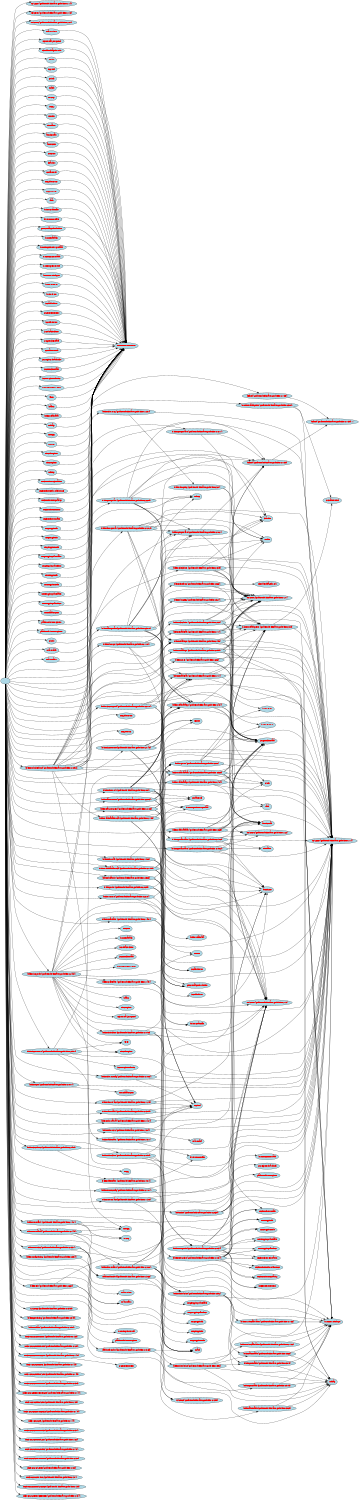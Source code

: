 digraph G{
	rankdir=LR;
	size="50,10"
	node [fontsize=9,fontcolor=red,style=filled,fillcolor=lightblue]
	"" -> "APS_ERR [gn_liteon_ltr558_auto/gn_ltr558.c:114]:";
	"" -> "APS_FUN [gn_liteon_ltr558_auto/gn_ltr558.c:113]:";
	"" -> "APS_LOG [gn_liteon_ltr558_auto/gn_ltr558.c:121]:";
	"" -> "atomic_read:";
	"atomic_read:" -> "EXTERNAL ROUTINE";
	"" -> "atomic_set:";
	"atomic_set:" -> "EXTERNAL ROUTINE";
	"" -> "BUG_ON:";
	"BUG_ON:" -> "EXTERNAL ROUTINE";
	"" -> "clear_bit:";
	"clear_bit:" -> "EXTERNAL ROUTINE";
	"" -> "container_of:";
	"container_of:" -> "EXTERNAL ROUTINE";
	"" -> "copy_from_user:";
	"copy_from_user:" -> "EXTERNAL ROUTINE";
	"" -> "copy_to_user:";
	"copy_to_user:" -> "EXTERNAL ROUTINE";
	"" -> "data:";
	"data:" -> "EXTERNAL ROUTINE";
	"" -> "defined [gn_liteon_ltr558_auto/gn_ltr558.c:1735]:";
	"defined [gn_liteon_ltr558_auto/gn_ltr558.c:1735]:" -> "defined [gn_liteon_ltr558_auto/gn_ltr558.c:1735] ....";
	"defined [gn_liteon_ltr558_auto/gn_ltr558.c:1735]" -> "defined [gn_liteon_ltr558_auto/gn_ltr558.c:1735] ....";
	"" -> "driver_create_file:";
	"driver_create_file:" -> "EXTERNAL ROUTINE";
	"" -> "driver_remove_file:";
	"driver_remove_file:" -> "EXTERNAL ROUTINE";
	"" -> "get_cust_alsps_hw_ltr558:";
	"get_cust_alsps_hw_ltr558:" -> "EXTERNAL ROUTINE";
	"" -> "hwmsen_attach:";
	"hwmsen_attach:" -> "EXTERNAL ROUTINE";
	"" -> "hwmsen_get_interrupt_data:";
	"hwmsen_get_interrupt_data:" -> "EXTERNAL ROUTINE";
	"" -> "hwmsen_psensor_add:";
	"hwmsen_psensor_add:" -> "EXTERNAL ROUTINE";
	"" -> "hwmsen_psensor_del:";
	"hwmsen_psensor_del:" -> "EXTERNAL ROUTINE";
	"" -> "hwmsen_read_byte_sr [gn_liteon_ltr558_auto/gn_ltr558.c:308]:";
	"hwmsen_read_byte_sr [gn_liteon_ltr558_auto/gn_ltr558.c:308]:" -> "APS_ERR [gn_liteon_ltr558_auto/gn_ltr558.c:114]";
	"hwmsen_read_byte_sr [gn_liteon_ltr558_auto/gn_ltr558.c:308]" -> "APS_ERR [gn_liteon_ltr558_auto/gn_ltr558.c:114]";
	"hwmsen_read_byte_sr [gn_liteon_ltr558_auto/gn_ltr558.c:308]:" -> "i2c_master_send";
	"hwmsen_read_byte_sr [gn_liteon_ltr558_auto/gn_ltr558.c:308]" -> "i2c_master_send";
	"" -> "hwmsen_write_byte:";
	"hwmsen_write_byte:" -> "EXTERNAL ROUTINE";
	"" -> "hwPowerDown:";
	"hwPowerDown:" -> "EXTERNAL ROUTINE";
	"" -> "hwPowerOn:";
	"hwPowerOn:" -> "EXTERNAL ROUTINE";
	"" -> "i2c_add_driver:";
	"i2c_add_driver:" -> "EXTERNAL ROUTINE";
	"" -> "I2C_BOARD_INFO:";
	"I2C_BOARD_INFO:" -> "EXTERNAL ROUTINE";
	"" -> "i2c_del_driver:";
	"i2c_del_driver:" -> "EXTERNAL ROUTINE";
	"" -> "i2c_detach_client:";
	"i2c_detach_client:" -> "EXTERNAL ROUTINE";
	"" -> "i2c_get_clientdata:";
	"i2c_get_clientdata:" -> "EXTERNAL ROUTINE";
	"" -> "i2c_master_send:";
	"i2c_master_send:" -> "EXTERNAL ROUTINE";
	"" -> "i2c_register_board_info:";
	"i2c_register_board_info:" -> "EXTERNAL ROUTINE";
	"" -> "i2c_set_clientdata:";
	"i2c_set_clientdata:" -> "EXTERNAL ROUTINE";
	"" -> "i2c_unregister_device:";
	"i2c_unregister_device:" -> "EXTERNAL ROUTINE";
	"" -> "INIT_DELAYED_WORK:";
	"INIT_DELAYED_WORK:" -> "EXTERNAL ROUTINE";
	"" -> "IS_SPACE [gn_liteon_ltr558_auto/gn_ltr558.c:1359]:";
	"" -> "kfree:";
	"kfree:" -> "EXTERNAL ROUTINE";
	"" -> "kzalloc:";
	"kzalloc:" -> "EXTERNAL ROUTINE";
	"" -> "ltr558_als_enable [gn_liteon_ltr558_auto/gn_ltr558.c:565]:";
	"ltr558_als_enable [gn_liteon_ltr558_auto/gn_ltr558.c:565]:" -> "hwmsen_write_byte";
	"ltr558_als_enable [gn_liteon_ltr558_auto/gn_ltr558.c:565]" -> "hwmsen_write_byte";
	"ltr558_als_enable [gn_liteon_ltr558_auto/gn_ltr558.c:565]:" -> "mdelay";
	"ltr558_als_enable [gn_liteon_ltr558_auto/gn_ltr558.c:565]" -> "mdelay";
	"" -> "ltr558_als_operate [gn_liteon_ltr558_auto/gn_ltr558.c:2310]:";
	"ltr558_als_operate [gn_liteon_ltr558_auto/gn_ltr558.c:2310]:" -> "APS_ERR [gn_liteon_ltr558_auto/gn_ltr558.c:114]";
	"ltr558_als_operate [gn_liteon_ltr558_auto/gn_ltr558.c:2310]:" -> "APS_LOG [gn_liteon_ltr558_auto/gn_ltr558.c:121]";
	"ltr558_als_operate [gn_liteon_ltr558_auto/gn_ltr558.c:2310]:" -> "clear_bit";
	"ltr558_als_operate [gn_liteon_ltr558_auto/gn_ltr558.c:2310]:" -> "ltr558_enable_als [gn_liteon_ltr558_auto/gn_ltr558.c:717]";
	"ltr558_als_operate [gn_liteon_ltr558_auto/gn_ltr558.c:2310]:" -> "ltr558_get_als_value [gn_liteon_ltr558_auto/gn_ltr558.c:1582]";
	"ltr558_als_operate [gn_liteon_ltr558_auto/gn_ltr558.c:2310]:" -> "ltr558_get_ps_value [gn_liteon_ltr558_auto/gn_ltr558.c:1671]";
	"ltr558_als_operate [gn_liteon_ltr558_auto/gn_ltr558.c:2310]:" -> "ltr558_read_data_als [gn_liteon_ltr558_auto/gn_ltr558.c:365]";
	"ltr558_als_operate [gn_liteon_ltr558_auto/gn_ltr558.c:2310]:" -> "ltr558_read_data_ps [gn_liteon_ltr558_auto/gn_ltr558.c:484]";
	"ltr558_als_operate [gn_liteon_ltr558_auto/gn_ltr558.c:2310]:" -> "msleep";
	"ltr558_als_operate [gn_liteon_ltr558_auto/gn_ltr558.c:2310]:" -> "set_bit";
	"" -> "ltr558_check_intr [gn_liteon_ltr558_auto/gn_ltr558.c:839]:";
	"ltr558_check_intr [gn_liteon_ltr558_auto/gn_ltr558.c:839]:" -> "APS_ERR [gn_liteon_ltr558_auto/gn_ltr558.c:114]";
	"ltr558_check_intr [gn_liteon_ltr558_auto/gn_ltr558.c:839]" -> "APS_ERR [gn_liteon_ltr558_auto/gn_ltr558.c:114]";
	"ltr558_check_intr [gn_liteon_ltr558_auto/gn_ltr558.c:839]:" -> "APS_LOG [gn_liteon_ltr558_auto/gn_ltr558.c:121]";
	"ltr558_check_intr [gn_liteon_ltr558_auto/gn_ltr558.c:839]" -> "APS_LOG [gn_liteon_ltr558_auto/gn_ltr558.c:121]";
	"ltr558_check_intr [gn_liteon_ltr558_auto/gn_ltr558.c:839]:" -> "atomic_read";
	"ltr558_check_intr [gn_liteon_ltr558_auto/gn_ltr558.c:839]" -> "atomic_read";
	"ltr558_check_intr [gn_liteon_ltr558_auto/gn_ltr558.c:839]:" -> "clear_bit";
	"ltr558_check_intr [gn_liteon_ltr558_auto/gn_ltr558.c:839]" -> "clear_bit";
	"ltr558_check_intr [gn_liteon_ltr558_auto/gn_ltr558.c:839]:" -> "hwmsen_read_byte_sr [gn_liteon_ltr558_auto/gn_ltr558.c:308]";
	"ltr558_check_intr [gn_liteon_ltr558_auto/gn_ltr558.c:839]" -> "hwmsen_read_byte_sr [gn_liteon_ltr558_auto/gn_ltr558.c:308]";
	"ltr558_check_intr [gn_liteon_ltr558_auto/gn_ltr558.c:839]:" -> "i2c_get_clientdata";
	"ltr558_check_intr [gn_liteon_ltr558_auto/gn_ltr558.c:839]" -> "i2c_get_clientdata";
	"ltr558_check_intr [gn_liteon_ltr558_auto/gn_ltr558.c:839]:" -> "set_bit";
	"ltr558_check_intr [gn_liteon_ltr558_auto/gn_ltr558.c:839]" -> "set_bit";
	"" -> "ltr558_config_timing [gn_liteon_ltr558_auto/gn_ltr558.c:354]:";
	"ltr558_config_timing [gn_liteon_ltr558_auto/gn_ltr558.c:354]:" -> "__raw_readw";
	"" -> "ltr558_create_attr [gn_liteon_ltr558_auto/gn_ltr558.c:1491]:";
	"ltr558_create_attr [gn_liteon_ltr558_auto/gn_ltr558.c:1491]:" -> "APS_ERR [gn_liteon_ltr558_auto/gn_ltr558.c:114]";
	"ltr558_create_attr [gn_liteon_ltr558_auto/gn_ltr558.c:1491]" -> "APS_ERR [gn_liteon_ltr558_auto/gn_ltr558.c:114]";
	"ltr558_create_attr [gn_liteon_ltr558_auto/gn_ltr558.c:1491]:" -> "driver_create_file";
	"ltr558_create_attr [gn_liteon_ltr558_auto/gn_ltr558.c:1491]" -> "driver_create_file";
	"" -> "ltr558_delete_attr [gn_liteon_ltr558_auto/gn_ltr558.c:1511]:";
	"ltr558_delete_attr [gn_liteon_ltr558_auto/gn_ltr558.c:1511]:" -> "driver_remove_file";
	"ltr558_delete_attr [gn_liteon_ltr558_auto/gn_ltr558.c:1511]" -> "driver_remove_file";
	"" -> "ltr558_dumpReg [gn_liteon_ltr558_auto/gn_ltr558.c:327]:";
	"ltr558_dumpReg [gn_liteon_ltr558_auto/gn_ltr558.c:327]:" -> "APS_LOG [gn_liteon_ltr558_auto/gn_ltr558.c:121]";
	"ltr558_dumpReg [gn_liteon_ltr558_auto/gn_ltr558.c:327]" -> "APS_LOG [gn_liteon_ltr558_auto/gn_ltr558.c:121]";
	"ltr558_dumpReg [gn_liteon_ltr558_auto/gn_ltr558.c:327]:" -> "hwmsen_read_byte_sr [gn_liteon_ltr558_auto/gn_ltr558.c:308]";
	"ltr558_dumpReg [gn_liteon_ltr558_auto/gn_ltr558.c:327]" -> "hwmsen_read_byte_sr [gn_liteon_ltr558_auto/gn_ltr558.c:308]";
	"" -> "ltr558_early_suspend [gn_liteon_ltr558_auto/gn_ltr558.c:2183]:";
	"ltr558_early_suspend [gn_liteon_ltr558_auto/gn_ltr558.c:2183]:" -> "APS_ERR [gn_liteon_ltr558_auto/gn_ltr558.c:114]";
	"ltr558_early_suspend [gn_liteon_ltr558_auto/gn_ltr558.c:2183]:" -> "APS_FUN [gn_liteon_ltr558_auto/gn_ltr558.c:113]";
	"ltr558_early_suspend [gn_liteon_ltr558_auto/gn_ltr558.c:2183]:" -> "atomic_set";
	"ltr558_early_suspend [gn_liteon_ltr558_auto/gn_ltr558.c:2183]:" -> "container_of";
	"ltr558_early_suspend [gn_liteon_ltr558_auto/gn_ltr558.c:2183]:" -> "ltr558_enable_als [gn_liteon_ltr558_auto/gn_ltr558.c:717]";
	"" -> "ltr558_eint_func [gn_liteon_ltr558_auto/gn_ltr558.c:866]:";
	"ltr558_eint_func [gn_liteon_ltr558_auto/gn_ltr558.c:866]:" -> "APS_LOG [gn_liteon_ltr558_auto/gn_ltr558.c:121]";
	"ltr558_eint_func [gn_liteon_ltr558_auto/gn_ltr558.c:866]:" -> "atomic_read";
	"ltr558_eint_func [gn_liteon_ltr558_auto/gn_ltr558.c:866]:" -> "schedule_delayed_work";
	"" -> "ltr558_eint_work [gn_liteon_ltr558_auto/gn_ltr558.c:881]:";
	"ltr558_eint_work [gn_liteon_ltr558_auto/gn_ltr558.c:881]:" -> "APS_ERR [gn_liteon_ltr558_auto/gn_ltr558.c:114]";
	"ltr558_eint_work [gn_liteon_ltr558_auto/gn_ltr558.c:881]:" -> "APS_FUN [gn_liteon_ltr558_auto/gn_ltr558.c:113]";
	"ltr558_eint_work [gn_liteon_ltr558_auto/gn_ltr558.c:881]:" -> "APS_LOG [gn_liteon_ltr558_auto/gn_ltr558.c:121]";
	"ltr558_eint_work [gn_liteon_ltr558_auto/gn_ltr558.c:881]:" -> "container_of";
	"ltr558_eint_work [gn_liteon_ltr558_auto/gn_ltr558.c:881]:" -> "defined [gn_liteon_ltr558_auto/gn_ltr558.c:1735]";
	"ltr558_eint_work [gn_liteon_ltr558_auto/gn_ltr558.c:881]:" -> "hwmsen_get_interrupt_data";
	"ltr558_eint_work [gn_liteon_ltr558_auto/gn_ltr558.c:881]:" -> "hwmsen_write_byte";
	"ltr558_eint_work [gn_liteon_ltr558_auto/gn_ltr558.c:881]:" -> "ltr558_check_intr [gn_liteon_ltr558_auto/gn_ltr558.c:839]";
	"ltr558_eint_work [gn_liteon_ltr558_auto/gn_ltr558.c:881]:" -> "ltr558_get_ps_value [gn_liteon_ltr558_auto/gn_ltr558.c:1671]";
	"ltr558_eint_work [gn_liteon_ltr558_auto/gn_ltr558.c:881]:" -> "ltr558_read_data_ps [gn_liteon_ltr558_auto/gn_ltr558.c:484]";
	"ltr558_eint_work [gn_liteon_ltr558_auto/gn_ltr558.c:881]:" -> "memset";
	"ltr558_eint_work [gn_liteon_ltr558_auto/gn_ltr558.c:881]:" -> "mt65xx_eint_unmask";
	"" -> "ltr558_enable_als [gn_liteon_ltr558_auto/gn_ltr558.c:717]:";
	"ltr558_enable_als [gn_liteon_ltr558_auto/gn_ltr558.c:717]:" -> "APS_ERR [gn_liteon_ltr558_auto/gn_ltr558.c:114]";
	"ltr558_enable_als [gn_liteon_ltr558_auto/gn_ltr558.c:717]" -> "APS_ERR [gn_liteon_ltr558_auto/gn_ltr558.c:114]";
	"ltr558_enable_als [gn_liteon_ltr558_auto/gn_ltr558.c:717]:" -> "APS_LOG [gn_liteon_ltr558_auto/gn_ltr558.c:121]";
	"ltr558_enable_als [gn_liteon_ltr558_auto/gn_ltr558.c:717]" -> "APS_LOG [gn_liteon_ltr558_auto/gn_ltr558.c:121]";
	"ltr558_enable_als [gn_liteon_ltr558_auto/gn_ltr558.c:717]:" -> "hwmsen_read_byte_sr [gn_liteon_ltr558_auto/gn_ltr558.c:308]";
	"ltr558_enable_als [gn_liteon_ltr558_auto/gn_ltr558.c:717]" -> "hwmsen_read_byte_sr [gn_liteon_ltr558_auto/gn_ltr558.c:308]";
	"ltr558_enable_als [gn_liteon_ltr558_auto/gn_ltr558.c:717]:" -> "hwmsen_write_byte";
	"ltr558_enable_als [gn_liteon_ltr558_auto/gn_ltr558.c:717]" -> "hwmsen_write_byte";
	"ltr558_enable_als [gn_liteon_ltr558_auto/gn_ltr558.c:717]:" -> "i2c_get_clientdata";
	"ltr558_enable_als [gn_liteon_ltr558_auto/gn_ltr558.c:717]" -> "i2c_get_clientdata";
	"" -> "ltr558_enable_ps [gn_liteon_ltr558_auto/gn_ltr558.c:755]:";
	"ltr558_enable_ps [gn_liteon_ltr558_auto/gn_ltr558.c:755]:" -> "APS_ERR [gn_liteon_ltr558_auto/gn_ltr558.c:114]";
	"ltr558_enable_ps [gn_liteon_ltr558_auto/gn_ltr558.c:755]" -> "APS_ERR [gn_liteon_ltr558_auto/gn_ltr558.c:114]";
	"ltr558_enable_ps [gn_liteon_ltr558_auto/gn_ltr558.c:755]:" -> "APS_LOG [gn_liteon_ltr558_auto/gn_ltr558.c:121]";
	"ltr558_enable_ps [gn_liteon_ltr558_auto/gn_ltr558.c:755]" -> "APS_LOG [gn_liteon_ltr558_auto/gn_ltr558.c:121]";
	"ltr558_enable_ps [gn_liteon_ltr558_auto/gn_ltr558.c:755]:" -> "defined [gn_liteon_ltr558_auto/gn_ltr558.c:1735]";
	"ltr558_enable_ps [gn_liteon_ltr558_auto/gn_ltr558.c:755]" -> "defined [gn_liteon_ltr558_auto/gn_ltr558.c:1735]";
	"ltr558_enable_ps [gn_liteon_ltr558_auto/gn_ltr558.c:755]:" -> "hwmsen_read_byte_sr [gn_liteon_ltr558_auto/gn_ltr558.c:308]";
	"ltr558_enable_ps [gn_liteon_ltr558_auto/gn_ltr558.c:755]" -> "hwmsen_read_byte_sr [gn_liteon_ltr558_auto/gn_ltr558.c:308]";
	"ltr558_enable_ps [gn_liteon_ltr558_auto/gn_ltr558.c:755]:" -> "hwmsen_write_byte";
	"ltr558_enable_ps [gn_liteon_ltr558_auto/gn_ltr558.c:755]" -> "hwmsen_write_byte";
	"ltr558_enable_ps [gn_liteon_ltr558_auto/gn_ltr558.c:755]:" -> "i2c_get_clientdata";
	"ltr558_enable_ps [gn_liteon_ltr558_auto/gn_ltr558.c:755]" -> "i2c_get_clientdata";
	"ltr558_enable_ps [gn_liteon_ltr558_auto/gn_ltr558.c:755]:" -> "mdelay";
	"ltr558_enable_ps [gn_liteon_ltr558_auto/gn_ltr558.c:755]" -> "mdelay";
	"" -> "ltr558_exit [gn_liteon_ltr558_auto/gn_ltr558.c:2660]:";
	"ltr558_exit [gn_liteon_ltr558_auto/gn_ltr558.c:2660]:" -> "APS_FUN [gn_liteon_ltr558_auto/gn_ltr558.c:113]";
	"ltr558_exit [gn_liteon_ltr558_auto/gn_ltr558.c:2660]:" -> "hwmsen_psensor_del";
	"ltr558_exit [gn_liteon_ltr558_auto/gn_ltr558.c:2660]:" -> "platform_driver_unregister";
	"" -> "ltr558_get_als_value [gn_liteon_ltr558_auto/gn_ltr558.c:1582]:";
	"ltr558_get_als_value [gn_liteon_ltr558_auto/gn_ltr558.c:1582]:" -> "APS_DBG [gn_liteon_ltr558_auto/gn_ltr558.c:122]";
	"ltr558_get_als_value [gn_liteon_ltr558_auto/gn_ltr558.c:1582]" -> "APS_DBG [gn_liteon_ltr558_auto/gn_ltr558.c:122]";
	"ltr558_get_als_value [gn_liteon_ltr558_auto/gn_ltr558.c:1582]:" -> "APS_ERR [gn_liteon_ltr558_auto/gn_ltr558.c:114]";
	"ltr558_get_als_value [gn_liteon_ltr558_auto/gn_ltr558.c:1582]" -> "APS_ERR [gn_liteon_ltr558_auto/gn_ltr558.c:114]";
	"ltr558_get_als_value [gn_liteon_ltr558_auto/gn_ltr558.c:1582]:" -> "atomic_read";
	"ltr558_get_als_value [gn_liteon_ltr558_auto/gn_ltr558.c:1582]" -> "atomic_read";
	"ltr558_get_als_value [gn_liteon_ltr558_auto/gn_ltr558.c:1582]:" -> "atomic_set";
	"ltr558_get_als_value [gn_liteon_ltr558_auto/gn_ltr558.c:1582]" -> "atomic_set";
	"ltr558_get_als_value [gn_liteon_ltr558_auto/gn_ltr558.c:1582]:" -> "time_after";
	"ltr558_get_als_value [gn_liteon_ltr558_auto/gn_ltr558.c:1582]" -> "time_after";
	"" -> "ltr558_get_ps_value [gn_liteon_ltr558_auto/gn_ltr558.c:1671]:";
	"ltr558_get_ps_value [gn_liteon_ltr558_auto/gn_ltr558.c:1671]:" -> "APS_LOG [gn_liteon_ltr558_auto/gn_ltr558.c:121]";
	"ltr558_get_ps_value [gn_liteon_ltr558_auto/gn_ltr558.c:1671]" -> "APS_LOG [gn_liteon_ltr558_auto/gn_ltr558.c:121]";
	"ltr558_get_ps_value [gn_liteon_ltr558_auto/gn_ltr558.c:1671]:" -> "defined [gn_liteon_ltr558_auto/gn_ltr558.c:1735]";
	"ltr558_get_ps_value [gn_liteon_ltr558_auto/gn_ltr558.c:1671]" -> "defined [gn_liteon_ltr558_auto/gn_ltr558.c:1735]";
	"" -> "ltr558_get_timing [gn_liteon_ltr558_auto/gn_ltr558.c:345]:";
	"" -> "ltr558_i2c_detect [gn_liteon_ltr558_auto/gn_ltr558.c:2400]:";
	"ltr558_i2c_detect [gn_liteon_ltr558_auto/gn_ltr558.c:2400]:" -> "APS_FUN [gn_liteon_ltr558_auto/gn_ltr558.c:113]";
	"ltr558_i2c_detect [gn_liteon_ltr558_auto/gn_ltr558.c:2400]:" -> "strcpy";
	"" -> "ltr558_i2c_probe [gn_liteon_ltr558_auto/gn_ltr558.c:2408]:";
	"ltr558_i2c_probe [gn_liteon_ltr558_auto/gn_ltr558.c:2408]:" -> "APS_ERR [gn_liteon_ltr558_auto/gn_ltr558.c:114]";
	"ltr558_i2c_probe [gn_liteon_ltr558_auto/gn_ltr558.c:2408]:" -> "APS_FUN [gn_liteon_ltr558_auto/gn_ltr558.c:113]";
	"ltr558_i2c_probe [gn_liteon_ltr558_auto/gn_ltr558.c:2408]:" -> "APS_LOG [gn_liteon_ltr558_auto/gn_ltr558.c:121]";
	"ltr558_i2c_probe [gn_liteon_ltr558_auto/gn_ltr558.c:2408]:" -> "atomic_set";
	"ltr558_i2c_probe [gn_liteon_ltr558_auto/gn_ltr558.c:2408]:" -> "BUG_ON";
	"ltr558_i2c_probe [gn_liteon_ltr558_auto/gn_ltr558.c:2408]:" -> "defined [gn_liteon_ltr558_auto/gn_ltr558.c:1735]";
	"ltr558_i2c_probe [gn_liteon_ltr558_auto/gn_ltr558.c:2408]:" -> "get_cust_alsps_hw_ltr558";
	"ltr558_i2c_probe [gn_liteon_ltr558_auto/gn_ltr558.c:2408]:" -> "hwmsen_attach";
	"ltr558_i2c_probe [gn_liteon_ltr558_auto/gn_ltr558.c:2408]:" -> "i2c_detach_client";
	"ltr558_i2c_probe [gn_liteon_ltr558_auto/gn_ltr558.c:2408]:" -> "i2c_set_clientdata";
	"ltr558_i2c_probe [gn_liteon_ltr558_auto/gn_ltr558.c:2408]:" -> "INIT_DELAYED_WORK";
	"ltr558_i2c_probe [gn_liteon_ltr558_auto/gn_ltr558.c:2408]:" -> "kfree";
	"ltr558_i2c_probe [gn_liteon_ltr558_auto/gn_ltr558.c:2408]:" -> "kzalloc";
	"ltr558_i2c_probe [gn_liteon_ltr558_auto/gn_ltr558.c:2408]:" -> "ltr558_create_attr [gn_liteon_ltr558_auto/gn_ltr558.c:1491]";
	"ltr558_i2c_probe [gn_liteon_ltr558_auto/gn_ltr558.c:2408]:" -> "ltr558_init_client [gn_liteon_ltr558_auto/gn_ltr558.c:1058]";
	"ltr558_i2c_probe [gn_liteon_ltr558_auto/gn_ltr558.c:2408]:" -> "memcpy";
	"ltr558_i2c_probe [gn_liteon_ltr558_auto/gn_ltr558.c:2408]:" -> "memset";
	"ltr558_i2c_probe [gn_liteon_ltr558_auto/gn_ltr558.c:2408]:" -> "misc_deregister";
	"ltr558_i2c_probe [gn_liteon_ltr558_auto/gn_ltr558.c:2408]:" -> "misc_register";
	"ltr558_i2c_probe [gn_liteon_ltr558_auto/gn_ltr558.c:2408]:" -> "register_early_suspend";
	"" -> "ltr558_i2c_remove [gn_liteon_ltr558_auto/gn_ltr558.c:2557]:";
	"ltr558_i2c_remove [gn_liteon_ltr558_auto/gn_ltr558.c:2557]:" -> "APS_ERR [gn_liteon_ltr558_auto/gn_ltr558.c:114]";
	"ltr558_i2c_remove [gn_liteon_ltr558_auto/gn_ltr558.c:2557]:" -> "i2c_get_clientdata";
	"ltr558_i2c_remove [gn_liteon_ltr558_auto/gn_ltr558.c:2557]:" -> "i2c_unregister_device";
	"ltr558_i2c_remove [gn_liteon_ltr558_auto/gn_ltr558.c:2557]:" -> "kfree";
	"ltr558_i2c_remove [gn_liteon_ltr558_auto/gn_ltr558.c:2557]:" -> "ltr558_delete_attr [gn_liteon_ltr558_auto/gn_ltr558.c:1511]";
	"ltr558_i2c_remove [gn_liteon_ltr558_auto/gn_ltr558.c:2557]:" -> "misc_deregister";
	"" -> "ltr558_i2c_resume [gn_liteon_ltr558_auto/gn_ltr558.c:2145]:";
	"ltr558_i2c_resume [gn_liteon_ltr558_auto/gn_ltr558.c:2145]:" -> "APS_ERR [gn_liteon_ltr558_auto/gn_ltr558.c:114]";
	"ltr558_i2c_resume [gn_liteon_ltr558_auto/gn_ltr558.c:2145]:" -> "APS_FUN [gn_liteon_ltr558_auto/gn_ltr558.c:113]";
	"ltr558_i2c_resume [gn_liteon_ltr558_auto/gn_ltr558.c:2145]:" -> "atomic_set";
	"ltr558_i2c_resume [gn_liteon_ltr558_auto/gn_ltr558.c:2145]:" -> "i2c_get_clientdata";
	"ltr558_i2c_resume [gn_liteon_ltr558_auto/gn_ltr558.c:2145]:" -> "ltr558_enable_als [gn_liteon_ltr558_auto/gn_ltr558.c:717]";
	"ltr558_i2c_resume [gn_liteon_ltr558_auto/gn_ltr558.c:2145]:" -> "ltr558_enable_ps [gn_liteon_ltr558_auto/gn_ltr558.c:755]";
	"ltr558_i2c_resume [gn_liteon_ltr558_auto/gn_ltr558.c:2145]:" -> "test_bit";
	"" -> "ltr558_i2c_suspend [gn_liteon_ltr558_auto/gn_ltr558.c:2110]:";
	"ltr558_i2c_suspend [gn_liteon_ltr558_auto/gn_ltr558.c:2110]:" -> "APS_ERR [gn_liteon_ltr558_auto/gn_ltr558.c:114]";
	"ltr558_i2c_suspend [gn_liteon_ltr558_auto/gn_ltr558.c:2110]:" -> "APS_FUN [gn_liteon_ltr558_auto/gn_ltr558.c:113]";
	"ltr558_i2c_suspend [gn_liteon_ltr558_auto/gn_ltr558.c:2110]:" -> "atomic_set";
	"ltr558_i2c_suspend [gn_liteon_ltr558_auto/gn_ltr558.c:2110]:" -> "i2c_get_clientdata";
	"ltr558_i2c_suspend [gn_liteon_ltr558_auto/gn_ltr558.c:2110]:" -> "ltr558_enable_als [gn_liteon_ltr558_auto/gn_ltr558.c:717]";
	"ltr558_i2c_suspend [gn_liteon_ltr558_auto/gn_ltr558.c:2110]:" -> "ltr558_enable_ps [gn_liteon_ltr558_auto/gn_ltr558.c:755]";
	"" -> "ltr558_init_client [gn_liteon_ltr558_auto/gn_ltr558.c:1058]:";
	"ltr558_init_client [gn_liteon_ltr558_auto/gn_ltr558.c:1058]:" -> "APS_ERR [gn_liteon_ltr558_auto/gn_ltr558.c:114]";
	"ltr558_init_client [gn_liteon_ltr558_auto/gn_ltr558.c:1058]" -> "APS_ERR [gn_liteon_ltr558_auto/gn_ltr558.c:114]";
	"ltr558_init_client [gn_liteon_ltr558_auto/gn_ltr558.c:1058]:" -> "APS_FUN [gn_liteon_ltr558_auto/gn_ltr558.c:113]";
	"ltr558_init_client [gn_liteon_ltr558_auto/gn_ltr558.c:1058]" -> "APS_FUN [gn_liteon_ltr558_auto/gn_ltr558.c:113]";
	"ltr558_init_client [gn_liteon_ltr558_auto/gn_ltr558.c:1058]:" -> "i2c_get_clientdata";
	"ltr558_init_client [gn_liteon_ltr558_auto/gn_ltr558.c:1058]" -> "i2c_get_clientdata";
	"ltr558_init_client [gn_liteon_ltr558_auto/gn_ltr558.c:1058]:" -> "ltr558_init_device [gn_liteon_ltr558_auto/gn_ltr558.c:592]";
	"ltr558_init_client [gn_liteon_ltr558_auto/gn_ltr558.c:1058]" -> "ltr558_init_device [gn_liteon_ltr558_auto/gn_ltr558.c:592]";
	"ltr558_init_client [gn_liteon_ltr558_auto/gn_ltr558.c:1058]:" -> "ltr558_setup_eint [gn_liteon_ltr558_auto/gn_ltr558.c:1034]";
	"ltr558_init_client [gn_liteon_ltr558_auto/gn_ltr558.c:1058]" -> "ltr558_setup_eint [gn_liteon_ltr558_auto/gn_ltr558.c:1034]";
	"" -> "ltr558_init_device [gn_liteon_ltr558_auto/gn_ltr558.c:592]:";
	"ltr558_init_device [gn_liteon_ltr558_auto/gn_ltr558.c:592]:" -> "APS_ERR [gn_liteon_ltr558_auto/gn_ltr558.c:114]";
	"ltr558_init_device [gn_liteon_ltr558_auto/gn_ltr558.c:592]" -> "APS_ERR [gn_liteon_ltr558_auto/gn_ltr558.c:114]";
	"ltr558_init_device [gn_liteon_ltr558_auto/gn_ltr558.c:592]:" -> "hwmsen_write_byte";
	"ltr558_init_device [gn_liteon_ltr558_auto/gn_ltr558.c:592]" -> "hwmsen_write_byte";
	"ltr558_init_device [gn_liteon_ltr558_auto/gn_ltr558.c:592]:" -> "ltr558_als_enable [gn_liteon_ltr558_auto/gn_ltr558.c:565]";
	"ltr558_init_device [gn_liteon_ltr558_auto/gn_ltr558.c:592]" -> "ltr558_als_enable [gn_liteon_ltr558_auto/gn_ltr558.c:565]";
	"ltr558_init_device [gn_liteon_ltr558_auto/gn_ltr558.c:592]:" -> "ltr558_ps_enable [gn_liteon_ltr558_auto/gn_ltr558.c:515]";
	"ltr558_init_device [gn_liteon_ltr558_auto/gn_ltr558.c:592]" -> "ltr558_ps_enable [gn_liteon_ltr558_auto/gn_ltr558.c:515]";
	"ltr558_init_device [gn_liteon_ltr558_auto/gn_ltr558.c:592]:" -> "mdelay";
	"ltr558_init_device [gn_liteon_ltr558_auto/gn_ltr558.c:592]" -> "mdelay";
	"" -> "ltr558_init [gn_liteon_ltr558_auto/gn_ltr558.c:2639]:";
	"ltr558_init [gn_liteon_ltr558_auto/gn_ltr558.c:2639]:" -> "APS_ERR [gn_liteon_ltr558_auto/gn_ltr558.c:114]";
	"ltr558_init [gn_liteon_ltr558_auto/gn_ltr558.c:2639]:" -> "APS_FUN [gn_liteon_ltr558_auto/gn_ltr558.c:113]";
	"ltr558_init [gn_liteon_ltr558_auto/gn_ltr558.c:2639]:" -> "hwmsen_psensor_add";
	"ltr558_init [gn_liteon_ltr558_auto/gn_ltr558.c:2639]:" -> "i2c_register_board_info";
	"ltr558_init [gn_liteon_ltr558_auto/gn_ltr558.c:2639]:" -> "platform_driver_register";
	"" -> "ltr558_late_resume [gn_liteon_ltr558_auto/gn_ltr558.c:2203]:";
	"ltr558_late_resume [gn_liteon_ltr558_auto/gn_ltr558.c:2203]:" -> "APS_ERR [gn_liteon_ltr558_auto/gn_ltr558.c:114]";
	"ltr558_late_resume [gn_liteon_ltr558_auto/gn_ltr558.c:2203]:" -> "APS_FUN [gn_liteon_ltr558_auto/gn_ltr558.c:113]";
	"ltr558_late_resume [gn_liteon_ltr558_auto/gn_ltr558.c:2203]:" -> "atomic_set";
	"ltr558_late_resume [gn_liteon_ltr558_auto/gn_ltr558.c:2203]:" -> "container_of";
	"ltr558_late_resume [gn_liteon_ltr558_auto/gn_ltr558.c:2203]:" -> "ltr558_enable_als [gn_liteon_ltr558_auto/gn_ltr558.c:717]";
	"ltr558_late_resume [gn_liteon_ltr558_auto/gn_ltr558.c:2203]:" -> "test_bit";
	"" -> "ltr558_local_init [gn_liteon_ltr558_auto/gn_ltr558.c:2588]:";
	"ltr558_local_init [gn_liteon_ltr558_auto/gn_ltr558.c:2588]:" -> "APS_ERR [gn_liteon_ltr558_auto/gn_ltr558.c:114]";
	"ltr558_local_init [gn_liteon_ltr558_auto/gn_ltr558.c:2588]:" -> "get_cust_alsps_hw_ltr558";
	"ltr558_local_init [gn_liteon_ltr558_auto/gn_ltr558.c:2588]:" -> "i2c_add_driver";
	"ltr558_local_init [gn_liteon_ltr558_auto/gn_ltr558.c:2588]:" -> "ltr558_power [gn_liteon_ltr558_auto/gn_ltr558.c:686]";
	"" -> "ltr558_open [gn_liteon_ltr558_auto/gn_ltr558.c:1877]:";
	"ltr558_open [gn_liteon_ltr558_auto/gn_ltr558.c:1877]:" -> "APS_ERR [gn_liteon_ltr558_auto/gn_ltr558.c:114]";
	"ltr558_open [gn_liteon_ltr558_auto/gn_ltr558.c:1877]:" -> "nonseekable_open";
	"" -> "ltr558_power [gn_liteon_ltr558_auto/gn_ltr558.c:686]:";
	"ltr558_power [gn_liteon_ltr558_auto/gn_ltr558.c:686]:" -> "APS_ERR [gn_liteon_ltr558_auto/gn_ltr558.c:114]";
	"ltr558_power [gn_liteon_ltr558_auto/gn_ltr558.c:686]" -> "APS_ERR [gn_liteon_ltr558_auto/gn_ltr558.c:114]";
	"ltr558_power [gn_liteon_ltr558_auto/gn_ltr558.c:686]:" -> "APS_LOG [gn_liteon_ltr558_auto/gn_ltr558.c:121]";
	"ltr558_power [gn_liteon_ltr558_auto/gn_ltr558.c:686]" -> "APS_LOG [gn_liteon_ltr558_auto/gn_ltr558.c:121]";
	"ltr558_power [gn_liteon_ltr558_auto/gn_ltr558.c:686]:" -> "hwPowerDown";
	"ltr558_power [gn_liteon_ltr558_auto/gn_ltr558.c:686]" -> "hwPowerDown";
	"ltr558_power [gn_liteon_ltr558_auto/gn_ltr558.c:686]:" -> "hwPowerOn";
	"ltr558_power [gn_liteon_ltr558_auto/gn_ltr558.c:686]" -> "hwPowerOn";
	"" -> "ltr558_probe [gn_liteon_ltr558_auto/gn_ltr558.c:2605]:";
	"ltr558_probe [gn_liteon_ltr558_auto/gn_ltr558.c:2605]:" -> "APS_ERR [gn_liteon_ltr558_auto/gn_ltr558.c:114]";
	"ltr558_probe [gn_liteon_ltr558_auto/gn_ltr558.c:2605]:" -> "get_cust_alsps_hw_ltr558";
	"ltr558_probe [gn_liteon_ltr558_auto/gn_ltr558.c:2605]:" -> "i2c_add_driver";
	"ltr558_probe [gn_liteon_ltr558_auto/gn_ltr558.c:2605]:" -> "ltr558_power [gn_liteon_ltr558_auto/gn_ltr558.c:686]";
	"" -> "ltr558_ps_enable [gn_liteon_ltr558_auto/gn_ltr558.c:515]:";
	"ltr558_ps_enable [gn_liteon_ltr558_auto/gn_ltr558.c:515]:" -> "hwmsen_write_byte";
	"ltr558_ps_enable [gn_liteon_ltr558_auto/gn_ltr558.c:515]" -> "hwmsen_write_byte";
	"ltr558_ps_enable [gn_liteon_ltr558_auto/gn_ltr558.c:515]:" -> "mdelay";
	"ltr558_ps_enable [gn_liteon_ltr558_auto/gn_ltr558.c:515]" -> "mdelay";
	"" -> "ltr558_ps_operate [gn_liteon_ltr558_auto/gn_ltr558.c:2228]:";
	"ltr558_ps_operate [gn_liteon_ltr558_auto/gn_ltr558.c:2228]:" -> "APS_ERR [gn_liteon_ltr558_auto/gn_ltr558.c:114]";
	"ltr558_ps_operate [gn_liteon_ltr558_auto/gn_ltr558.c:2228]:" -> "APS_FUN [gn_liteon_ltr558_auto/gn_ltr558.c:113]";
	"ltr558_ps_operate [gn_liteon_ltr558_auto/gn_ltr558.c:2228]:" -> "APS_LOG [gn_liteon_ltr558_auto/gn_ltr558.c:121]";
	"ltr558_ps_operate [gn_liteon_ltr558_auto/gn_ltr558.c:2228]:" -> "clear_bit";
	"ltr558_ps_operate [gn_liteon_ltr558_auto/gn_ltr558.c:2228]:" -> "ltr558_enable_ps [gn_liteon_ltr558_auto/gn_ltr558.c:755]";
	"ltr558_ps_operate [gn_liteon_ltr558_auto/gn_ltr558.c:2228]:" -> "ltr558_get_ps_value [gn_liteon_ltr558_auto/gn_ltr558.c:1671]";
	"ltr558_ps_operate [gn_liteon_ltr558_auto/gn_ltr558.c:2228]:" -> "ltr558_read_data_ps [gn_liteon_ltr558_auto/gn_ltr558.c:484]";
	"ltr558_ps_operate [gn_liteon_ltr558_auto/gn_ltr558.c:2228]:" -> "msleep";
	"ltr558_ps_operate [gn_liteon_ltr558_auto/gn_ltr558.c:2228]:" -> "set_bit";
	"" -> "ltr558_read_data:";
	"" -> "ltr558_read_data_als [gn_liteon_ltr558_auto/gn_ltr558.c:365]:";
	"ltr558_read_data_als [gn_liteon_ltr558_auto/gn_ltr558.c:365]:" -> "APS_DBG [gn_liteon_ltr558_auto/gn_ltr558.c:122]";
	"ltr558_read_data_als [gn_liteon_ltr558_auto/gn_ltr558.c:365]" -> "APS_DBG [gn_liteon_ltr558_auto/gn_ltr558.c:122]";
	"ltr558_read_data_als [gn_liteon_ltr558_auto/gn_ltr558.c:365]:" -> "APS_ERR [gn_liteon_ltr558_auto/gn_ltr558.c:114]";
	"ltr558_read_data_als [gn_liteon_ltr558_auto/gn_ltr558.c:365]" -> "APS_ERR [gn_liteon_ltr558_auto/gn_ltr558.c:114]";
	"ltr558_read_data_als [gn_liteon_ltr558_auto/gn_ltr558.c:365]:" -> "APS_LOG [gn_liteon_ltr558_auto/gn_ltr558.c:121]";
	"ltr558_read_data_als [gn_liteon_ltr558_auto/gn_ltr558.c:365]" -> "APS_LOG [gn_liteon_ltr558_auto/gn_ltr558.c:121]";
	"ltr558_read_data_als [gn_liteon_ltr558_auto/gn_ltr558.c:365]:" -> "atomic_read";
	"ltr558_read_data_als [gn_liteon_ltr558_auto/gn_ltr558.c:365]" -> "atomic_read";
	"ltr558_read_data_als [gn_liteon_ltr558_auto/gn_ltr558.c:365]:" -> "data";
	"ltr558_read_data_als [gn_liteon_ltr558_auto/gn_ltr558.c:365]" -> "data";
	"ltr558_read_data_als [gn_liteon_ltr558_auto/gn_ltr558.c:365]:" -> "hwmsen_read_byte_sr [gn_liteon_ltr558_auto/gn_ltr558.c:308]";
	"ltr558_read_data_als [gn_liteon_ltr558_auto/gn_ltr558.c:365]" -> "hwmsen_read_byte_sr [gn_liteon_ltr558_auto/gn_ltr558.c:308]";
	"ltr558_read_data_als [gn_liteon_ltr558_auto/gn_ltr558.c:365]:" -> "i2c_get_clientdata";
	"ltr558_read_data_als [gn_liteon_ltr558_auto/gn_ltr558.c:365]" -> "i2c_get_clientdata";
	"ltr558_read_data_als [gn_liteon_ltr558_auto/gn_ltr558.c:365]:" -> "printk";
	"ltr558_read_data_als [gn_liteon_ltr558_auto/gn_ltr558.c:365]" -> "printk";
	"ltr558_read_data:" -> "EXTERNAL ROUTINE";
	"" -> "ltr558_read_data_for_cali [gn_liteon_ltr558_auto/gn_ltr558.c:1759]:";
	"ltr558_read_data_for_cali [gn_liteon_ltr558_auto/gn_ltr558.c:1759]:" -> "APS_ERR [gn_liteon_ltr558_auto/gn_ltr558.c:114]";
	"ltr558_read_data_for_cali [gn_liteon_ltr558_auto/gn_ltr558.c:1759]" -> "APS_ERR [gn_liteon_ltr558_auto/gn_ltr558.c:114]";
	"ltr558_read_data_for_cali [gn_liteon_ltr558_auto/gn_ltr558.c:1759]:" -> "hwmsen_get_interrupt_data";
	"ltr558_read_data_for_cali [gn_liteon_ltr558_auto/gn_ltr558.c:1759]" -> "hwmsen_get_interrupt_data";
	"ltr558_read_data_for_cali [gn_liteon_ltr558_auto/gn_ltr558.c:1759]:" -> "hwmsen_write_byte";
	"ltr558_read_data_for_cali [gn_liteon_ltr558_auto/gn_ltr558.c:1759]" -> "hwmsen_write_byte";
	"ltr558_read_data_for_cali [gn_liteon_ltr558_auto/gn_ltr558.c:1759]:" -> "ltr558_read_data_ps [gn_liteon_ltr558_auto/gn_ltr558.c:484]";
	"ltr558_read_data_for_cali [gn_liteon_ltr558_auto/gn_ltr558.c:1759]" -> "ltr558_read_data_ps [gn_liteon_ltr558_auto/gn_ltr558.c:484]";
	"ltr558_read_data_for_cali [gn_liteon_ltr558_auto/gn_ltr558.c:1759]:" -> "mdelay";
	"ltr558_read_data_for_cali [gn_liteon_ltr558_auto/gn_ltr558.c:1759]" -> "mdelay";
	"" -> "ltr558_read_data_ps [gn_liteon_ltr558_auto/gn_ltr558.c:484]:";
	"ltr558_read_data_ps [gn_liteon_ltr558_auto/gn_ltr558.c:484]:" -> "APS_ERR [gn_liteon_ltr558_auto/gn_ltr558.c:114]";
	"ltr558_read_data_ps [gn_liteon_ltr558_auto/gn_ltr558.c:484]" -> "APS_ERR [gn_liteon_ltr558_auto/gn_ltr558.c:114]";
	"ltr558_read_data_ps [gn_liteon_ltr558_auto/gn_ltr558.c:484]:" -> "APS_FUN [gn_liteon_ltr558_auto/gn_ltr558.c:113]";
	"ltr558_read_data_ps [gn_liteon_ltr558_auto/gn_ltr558.c:484]" -> "APS_FUN [gn_liteon_ltr558_auto/gn_ltr558.c:113]";
	"ltr558_read_data_ps [gn_liteon_ltr558_auto/gn_ltr558.c:484]:" -> "hwmsen_read_byte_sr [gn_liteon_ltr558_auto/gn_ltr558.c:308]";
	"ltr558_read_data_ps [gn_liteon_ltr558_auto/gn_ltr558.c:484]" -> "hwmsen_read_byte_sr [gn_liteon_ltr558_auto/gn_ltr558.c:308]";
	"ltr558_read_data_ps [gn_liteon_ltr558_auto/gn_ltr558.c:484]:" -> "i2c_get_clientdata";
	"ltr558_read_data_ps [gn_liteon_ltr558_auto/gn_ltr558.c:484]" -> "i2c_get_clientdata";
	"ltr558_read_data_ps [gn_liteon_ltr558_auto/gn_ltr558.c:484]:" -> "printk";
	"ltr558_read_data_ps [gn_liteon_ltr558_auto/gn_ltr558.c:484]" -> "printk";
	"" -> "ltr558_release [gn_liteon_ltr558_auto/gn_ltr558.c:1890]:";
	"" -> "ltr558_remove [gn_liteon_ltr558_auto/gn_ltr558.c:2618]:";
	"ltr558_remove [gn_liteon_ltr558_auto/gn_ltr558.c:2618]:" -> "APS_FUN [gn_liteon_ltr558_auto/gn_ltr558.c:113]";
	"ltr558_remove [gn_liteon_ltr558_auto/gn_ltr558.c:2618]:" -> "get_cust_alsps_hw_ltr558";
	"ltr558_remove [gn_liteon_ltr558_auto/gn_ltr558.c:2618]:" -> "i2c_del_driver";
	"ltr558_remove [gn_liteon_ltr558_auto/gn_ltr558.c:2618]:" -> "ltr558_power [gn_liteon_ltr558_auto/gn_ltr558.c:686]";
	"" -> "ltr558_setup_eint [gn_liteon_ltr558_auto/gn_ltr558.c:1034]:";
	"ltr558_setup_eint [gn_liteon_ltr558_auto/gn_ltr558.c:1034]:" -> "APS_FUN [gn_liteon_ltr558_auto/gn_ltr558.c:113]";
	"ltr558_setup_eint [gn_liteon_ltr558_auto/gn_ltr558.c:1034]" -> "APS_FUN [gn_liteon_ltr558_auto/gn_ltr558.c:113]";
	"ltr558_setup_eint [gn_liteon_ltr558_auto/gn_ltr558.c:1034]:" -> "i2c_get_clientdata";
	"ltr558_setup_eint [gn_liteon_ltr558_auto/gn_ltr558.c:1034]" -> "i2c_get_clientdata";
	"ltr558_setup_eint [gn_liteon_ltr558_auto/gn_ltr558.c:1034]:" -> "mt65xx_eint_registration";
	"ltr558_setup_eint [gn_liteon_ltr558_auto/gn_ltr558.c:1034]" -> "mt65xx_eint_registration";
	"ltr558_setup_eint [gn_liteon_ltr558_auto/gn_ltr558.c:1034]:" -> "mt65xx_eint_set_hw_debounce";
	"ltr558_setup_eint [gn_liteon_ltr558_auto/gn_ltr558.c:1034]" -> "mt65xx_eint_set_hw_debounce";
	"ltr558_setup_eint [gn_liteon_ltr558_auto/gn_ltr558.c:1034]:" -> "mt65xx_eint_set_polarity";
	"ltr558_setup_eint [gn_liteon_ltr558_auto/gn_ltr558.c:1034]" -> "mt65xx_eint_set_polarity";
	"ltr558_setup_eint [gn_liteon_ltr558_auto/gn_ltr558.c:1034]:" -> "mt65xx_eint_set_sens";
	"ltr558_setup_eint [gn_liteon_ltr558_auto/gn_ltr558.c:1034]" -> "mt65xx_eint_set_sens";
	"ltr558_setup_eint [gn_liteon_ltr558_auto/gn_ltr558.c:1034]:" -> "mt65xx_eint_unmask";
	"ltr558_setup_eint [gn_liteon_ltr558_auto/gn_ltr558.c:1034]" -> "mt65xx_eint_unmask";
	"ltr558_setup_eint [gn_liteon_ltr558_auto/gn_ltr558.c:1034]:" -> "mt_set_gpio_dir";
	"ltr558_setup_eint [gn_liteon_ltr558_auto/gn_ltr558.c:1034]" -> "mt_set_gpio_dir";
	"ltr558_setup_eint [gn_liteon_ltr558_auto/gn_ltr558.c:1034]:" -> "mt_set_gpio_mode";
	"ltr558_setup_eint [gn_liteon_ltr558_auto/gn_ltr558.c:1034]" -> "mt_set_gpio_mode";
	"ltr558_setup_eint [gn_liteon_ltr558_auto/gn_ltr558.c:1034]:" -> "mt_set_gpio_pull_enable";
	"ltr558_setup_eint [gn_liteon_ltr558_auto/gn_ltr558.c:1034]" -> "mt_set_gpio_pull_enable";
	"ltr558_setup_eint [gn_liteon_ltr558_auto/gn_ltr558.c:1034]:" -> "mt_set_gpio_pull_select";
	"ltr558_setup_eint [gn_liteon_ltr558_auto/gn_ltr558.c:1034]" -> "mt_set_gpio_pull_select";
	"" -> "ltr558_show_als [gn_liteon_ltr558_auto/gn_ltr558.c:1158]:";
	"ltr558_show_als [gn_liteon_ltr558_auto/gn_ltr558.c:1158]:" -> "APS_ERR [gn_liteon_ltr558_auto/gn_ltr558.c:114]";
	"ltr558_show_als [gn_liteon_ltr558_auto/gn_ltr558.c:1158]:" -> "ltr558_read_data";
	"ltr558_show_als [gn_liteon_ltr558_auto/gn_ltr558.c:1158]:" -> "ltr558_read_data_als [gn_liteon_ltr558_auto/gn_ltr558.c:365]";
	"ltr558_show_als [gn_liteon_ltr558_auto/gn_ltr558.c:1158]:" -> "snprintf";
	"" -> "ltr558_show_alslv [gn_liteon_ltr558_auto/gn_ltr558.c:1389]:";
	"ltr558_show_alslv [gn_liteon_ltr558_auto/gn_ltr558.c:1389]:" -> "APS_ERR [gn_liteon_ltr558_auto/gn_ltr558.c:114]";
	"ltr558_show_alslv [gn_liteon_ltr558_auto/gn_ltr558.c:1389]:" -> "snprintf";
	"" -> "ltr558_show_alsval [gn_liteon_ltr558_auto/gn_ltr558.c:1427]:";
	"ltr558_show_alsval [gn_liteon_ltr558_auto/gn_ltr558.c:1427]:" -> "APS_ERR [gn_liteon_ltr558_auto/gn_ltr558.c:114]";
	"ltr558_show_alsval [gn_liteon_ltr558_auto/gn_ltr558.c:1427]:" -> "snprintf";
	"" -> "ltr558_show_config [gn_liteon_ltr558_auto/gn_ltr558.c:1085]:";
	"ltr558_show_config [gn_liteon_ltr558_auto/gn_ltr558.c:1085]:" -> "APS_ERR [gn_liteon_ltr558_auto/gn_ltr558.c:114]";
	"ltr558_show_config [gn_liteon_ltr558_auto/gn_ltr558.c:1085]:" -> "atomic_read";
	"ltr558_show_config [gn_liteon_ltr558_auto/gn_ltr558.c:1085]:" -> "snprintf";
	"" -> "ltr558_show_i2c [gn_liteon_ltr558_auto/gn_ltr558.c:1304]:";
	"ltr558_show_i2c [gn_liteon_ltr558_auto/gn_ltr558.c:1304]:" -> "APS_ERR [gn_liteon_ltr558_auto/gn_ltr558.c:114]";
	"ltr558_show_i2c [gn_liteon_ltr558_auto/gn_ltr558.c:1304]:" -> "__raw_readl";
	"ltr558_show_i2c [gn_liteon_ltr558_auto/gn_ltr558.c:1304]:" -> "snprintf";
	"" -> "ltr558_show_ps [gn_liteon_ltr558_auto/gn_ltr558.c:1181]:";
	"ltr558_show_ps [gn_liteon_ltr558_auto/gn_ltr558.c:1181]:" -> "APS_ERR [gn_liteon_ltr558_auto/gn_ltr558.c:114]";
	"ltr558_show_ps [gn_liteon_ltr558_auto/gn_ltr558.c:1181]:" -> "ltr558_get_ps_value [gn_liteon_ltr558_auto/gn_ltr558.c:1671]";
	"ltr558_show_ps [gn_liteon_ltr558_auto/gn_ltr558.c:1181]:" -> "ltr558_read_data_ps [gn_liteon_ltr558_auto/gn_ltr558.c:484]";
	"ltr558_show_ps [gn_liteon_ltr558_auto/gn_ltr558.c:1181]:" -> "snprintf";
	"" -> "ltr558_show_ps_raw [gn_liteon_ltr558_auto/gn_ltr558.c:1202]:";
	"ltr558_show_ps_raw [gn_liteon_ltr558_auto/gn_ltr558.c:1202]:" -> "APS_ERR [gn_liteon_ltr558_auto/gn_ltr558.c:114]";
	"ltr558_show_ps_raw [gn_liteon_ltr558_auto/gn_ltr558.c:1202]:" -> "APS_LOG [gn_liteon_ltr558_auto/gn_ltr558.c:121]";
	"ltr558_show_ps_raw [gn_liteon_ltr558_auto/gn_ltr558.c:1202]:" -> "clear_bit";
	"ltr558_show_ps_raw [gn_liteon_ltr558_auto/gn_ltr558.c:1202]:" -> "ltr558_enable_ps [gn_liteon_ltr558_auto/gn_ltr558.c:755]";
	"ltr558_show_ps_raw [gn_liteon_ltr558_auto/gn_ltr558.c:1202]:" -> "ltr558_get_ps_value [gn_liteon_ltr558_auto/gn_ltr558.c:1671]";
	"ltr558_show_ps_raw [gn_liteon_ltr558_auto/gn_ltr558.c:1202]:" -> "ltr558_read_data_ps [gn_liteon_ltr558_auto/gn_ltr558.c:484]";
	"ltr558_show_ps_raw [gn_liteon_ltr558_auto/gn_ltr558.c:1202]:" -> "msleep";
	"ltr558_show_ps_raw [gn_liteon_ltr558_auto/gn_ltr558.c:1202]:" -> "set_bit";
	"ltr558_show_ps_raw [gn_liteon_ltr558_auto/gn_ltr558.c:1202]:" -> "snprintf";
	"" -> "ltr558_show_reg [gn_liteon_ltr558_auto/gn_ltr558.c:1251]:";
	"ltr558_show_reg [gn_liteon_ltr558_auto/gn_ltr558.c:1251]:" -> "APS_ERR [gn_liteon_ltr558_auto/gn_ltr558.c:114]";
	"ltr558_show_reg [gn_liteon_ltr558_auto/gn_ltr558.c:1251]:" -> "ltr558_dumpReg [gn_liteon_ltr558_auto/gn_ltr558.c:327]";
	"" -> "ltr558_show_status [gn_liteon_ltr558_auto/gn_ltr558.c:1268]:";
	"ltr558_show_status [gn_liteon_ltr558_auto/gn_ltr558.c:1268]:" -> "APS_ERR [gn_liteon_ltr558_auto/gn_ltr558.c:114]";
	"ltr558_show_status [gn_liteon_ltr558_auto/gn_ltr558.c:1268]:" -> "atomic_read";
	"ltr558_show_status [gn_liteon_ltr558_auto/gn_ltr558.c:1268]:" -> "mt_get_gpio_dir";
	"ltr558_show_status [gn_liteon_ltr558_auto/gn_ltr558.c:1268]:" -> "mt_get_gpio_in";
	"ltr558_show_status [gn_liteon_ltr558_auto/gn_ltr558.c:1268]:" -> "mt_get_gpio_mode";
	"ltr558_show_status [gn_liteon_ltr558_auto/gn_ltr558.c:1268]:" -> "mt_get_gpio_pull_enable";
	"ltr558_show_status [gn_liteon_ltr558_auto/gn_ltr558.c:1268]:" -> "mt_get_gpio_pull_select";
	"ltr558_show_status [gn_liteon_ltr558_auto/gn_ltr558.c:1268]:" -> "snprintf";
	"" -> "ltr558_show_trace [gn_liteon_ltr558_auto/gn_ltr558.c:1125]:";
	"ltr558_show_trace [gn_liteon_ltr558_auto/gn_ltr558.c:1125]:" -> "APS_ERR [gn_liteon_ltr558_auto/gn_ltr558.c:114]";
	"ltr558_show_trace [gn_liteon_ltr558_auto/gn_ltr558.c:1125]:" -> "atomic_read";
	"ltr558_show_trace [gn_liteon_ltr558_auto/gn_ltr558.c:1125]:" -> "snprintf";
	"" -> "ltr558_store_alslv [gn_liteon_ltr558_auto/gn_ltr558.c:1407]:";
	"ltr558_store_alslv [gn_liteon_ltr558_auto/gn_ltr558.c:1407]:" -> "APS_ERR [gn_liteon_ltr558_auto/gn_ltr558.c:114]";
	"ltr558_store_alslv [gn_liteon_ltr558_auto/gn_ltr558.c:1407]:" -> "memcpy";
	"ltr558_store_alslv [gn_liteon_ltr558_auto/gn_ltr558.c:1407]:" -> "read_int_from_buf [gn_liteon_ltr558_auto/gn_ltr558.c:1363]";
	"ltr558_store_alslv [gn_liteon_ltr558_auto/gn_ltr558.c:1407]:" -> "strcmp";
	"" -> "ltr558_store_alsval [gn_liteon_ltr558_auto/gn_ltr558.c:1445]:";
	"ltr558_store_alsval [gn_liteon_ltr558_auto/gn_ltr558.c:1445]:" -> "APS_ERR [gn_liteon_ltr558_auto/gn_ltr558.c:114]";
	"ltr558_store_alsval [gn_liteon_ltr558_auto/gn_ltr558.c:1445]:" -> "memcpy";
	"ltr558_store_alsval [gn_liteon_ltr558_auto/gn_ltr558.c:1445]:" -> "read_int_from_buf [gn_liteon_ltr558_auto/gn_ltr558.c:1363]";
	"ltr558_store_alsval [gn_liteon_ltr558_auto/gn_ltr558.c:1445]:" -> "strcmp";
	"" -> "ltr558_store_config [gn_liteon_ltr558_auto/gn_ltr558.c:1101]:";
	"ltr558_store_config [gn_liteon_ltr558_auto/gn_ltr558.c:1101]:" -> "APS_ERR [gn_liteon_ltr558_auto/gn_ltr558.c:114]";
	"ltr558_store_config [gn_liteon_ltr558_auto/gn_ltr558.c:1101]:" -> "atomic_set";
	"ltr558_store_config [gn_liteon_ltr558_auto/gn_ltr558.c:1101]:" -> "sscanf";
	"" -> "ltr558_store_i2c [gn_liteon_ltr558_auto/gn_ltr558.c:1337]:";
	"ltr558_store_i2c [gn_liteon_ltr558_auto/gn_ltr558.c:1337]:" -> "APS_ERR [gn_liteon_ltr558_auto/gn_ltr558.c:114]";
	"ltr558_store_i2c [gn_liteon_ltr558_auto/gn_ltr558.c:1337]:" -> "__raw_readw";
	"ltr558_store_i2c [gn_liteon_ltr558_auto/gn_ltr558.c:1337]:" -> "__raw_writew";
	"ltr558_store_i2c [gn_liteon_ltr558_auto/gn_ltr558.c:1337]:" -> "sscanf";
	"" -> "ltr558_store_trace [gn_liteon_ltr558_auto/gn_ltr558.c:1138]:";
	"ltr558_store_trace [gn_liteon_ltr558_auto/gn_ltr558.c:1138]:" -> "APS_ERR [gn_liteon_ltr558_auto/gn_ltr558.c:114]";
	"ltr558_store_trace [gn_liteon_ltr558_auto/gn_ltr558.c:1138]:" -> "atomic_set";
	"ltr558_store_trace [gn_liteon_ltr558_auto/gn_ltr558.c:1138]:" -> "sscanf";
	"" -> "ltr558_unlocked_ioctl [gn_liteon_ltr558_auto/gn_ltr558.c:1896]:";
	"ltr558_unlocked_ioctl [gn_liteon_ltr558_auto/gn_ltr558.c:1896]:" -> "APS_ERR [gn_liteon_ltr558_auto/gn_ltr558.c:114]";
	"ltr558_unlocked_ioctl [gn_liteon_ltr558_auto/gn_ltr558.c:1896]:" -> "APS_LOG [gn_liteon_ltr558_auto/gn_ltr558.c:121]";
	"ltr558_unlocked_ioctl [gn_liteon_ltr558_auto/gn_ltr558.c:1896]:" -> "clear_bit";
	"ltr558_unlocked_ioctl [gn_liteon_ltr558_auto/gn_ltr558.c:1896]:" -> "copy_from_user";
	"ltr558_unlocked_ioctl [gn_liteon_ltr558_auto/gn_ltr558.c:1896]:" -> "copy_to_user";
	"ltr558_unlocked_ioctl [gn_liteon_ltr558_auto/gn_ltr558.c:1896]:" -> "defined [gn_liteon_ltr558_auto/gn_ltr558.c:1735]";
	"ltr558_unlocked_ioctl [gn_liteon_ltr558_auto/gn_ltr558.c:1896]:" -> "i2c_get_clientdata";
	"ltr558_unlocked_ioctl [gn_liteon_ltr558_auto/gn_ltr558.c:1896]:" -> "ltr558_enable_als [gn_liteon_ltr558_auto/gn_ltr558.c:717]";
	"ltr558_unlocked_ioctl [gn_liteon_ltr558_auto/gn_ltr558.c:1896]:" -> "ltr558_enable_ps [gn_liteon_ltr558_auto/gn_ltr558.c:755]";
	"ltr558_unlocked_ioctl [gn_liteon_ltr558_auto/gn_ltr558.c:1896]:" -> "ltr558_get_ps_value [gn_liteon_ltr558_auto/gn_ltr558.c:1671]";
	"ltr558_unlocked_ioctl [gn_liteon_ltr558_auto/gn_ltr558.c:1896]:" -> "ltr558_read_data_als [gn_liteon_ltr558_auto/gn_ltr558.c:365]";
	"ltr558_unlocked_ioctl [gn_liteon_ltr558_auto/gn_ltr558.c:1896]:" -> "ltr558_read_data_for_cali [gn_liteon_ltr558_auto/gn_ltr558.c:1759]";
	"ltr558_unlocked_ioctl [gn_liteon_ltr558_auto/gn_ltr558.c:1896]:" -> "ltr558_read_data_ps [gn_liteon_ltr558_auto/gn_ltr558.c:484]";
	"ltr558_unlocked_ioctl [gn_liteon_ltr558_auto/gn_ltr558.c:1896]:" -> "ltr558_WriteCalibration [gn_liteon_ltr558_auto/gn_ltr558.c:1736]";
	"ltr558_unlocked_ioctl [gn_liteon_ltr558_auto/gn_ltr558.c:1896]:" -> "msleep";
	"ltr558_unlocked_ioctl [gn_liteon_ltr558_auto/gn_ltr558.c:1896]:" -> "set_bit";
	"ltr558_unlocked_ioctl [gn_liteon_ltr558_auto/gn_ltr558.c:1896]:" -> "test_bit";
	"" -> "ltr558_WriteCalibration [gn_liteon_ltr558_auto/gn_ltr558.c:1736]:";
	"ltr558_WriteCalibration [gn_liteon_ltr558_auto/gn_ltr558.c:1736]:" -> "hwmsen_write_byte";
	"ltr558_WriteCalibration [gn_liteon_ltr558_auto/gn_ltr558.c:1736]" -> "hwmsen_write_byte";
	"" -> "mdelay:";
	"mdelay:" -> "EXTERNAL ROUTINE";
	"" -> "memcpy:";
	"memcpy:" -> "EXTERNAL ROUTINE";
	"" -> "memset:";
	"memset:" -> "EXTERNAL ROUTINE";
	"" -> "misc_deregister:";
	"misc_deregister:" -> "EXTERNAL ROUTINE";
	"" -> "misc_register:";
	"misc_register:" -> "EXTERNAL ROUTINE";
	"" -> "msleep:";
	"msleep:" -> "EXTERNAL ROUTINE";
	"" -> "mt6516_I2C_CONTROL [gn_liteon_ltr558_auto/gn_ltr558.c:133]:";
	"" -> "mt6516_I2C_DATA_PORT [gn_liteon_ltr558_auto/gn_ltr558.c:129]:";
	"" -> "mt6516_I2C_DEBUGCTRL [gn_liteon_ltr558_auto/gn_ltr558.c:148]:";
	"mt6516_I2C_DEBUGCTRL [gn_liteon_ltr558_auto/gn_ltr558.c:148]:" -> "I2C_BOARD_INFO";
	"" -> "mt6516_I2C_DEBUG [gn_liteon_ltr558_auto/gn_ltr558.c:143]:";
	"" -> "mt6516_I2C_DEBUGSTAT [gn_liteon_ltr558_auto/gn_ltr558.c:145]:";
	"" -> "mt6516_I2C_DELAY_LEN [gn_liteon_ltr558_auto/gn_ltr558.c:136]:";
	"" -> "mt6516_I2C_FIFO_ADDR_CLR [gn_liteon_ltr558_auto/gn_ltr558.c:141]:";
	"" -> "mt6516_I2C_FIFO_STAT [gn_liteon_ltr558_auto/gn_ltr558.c:139]:";
	"" -> "mt6516_I2C_FIFO_THRESH [gn_liteon_ltr558_auto/gn_ltr558.c:140]:";
	"" -> "mt6516_I2C_HS [gn_liteon_ltr558_auto/gn_ltr558.c:144]:";
	"" -> "mt6516_I2C_INTR_MASK [gn_liteon_ltr558_auto/gn_ltr558.c:131]:";
	"" -> "mt6516_I2C_INTR_STAT [gn_liteon_ltr558_auto/gn_ltr558.c:132]:";
	"" -> "mt6516_I2C_IO_CONFIG [gn_liteon_ltr558_auto/gn_ltr558.c:142]:";
	"" -> "mt6516_I2C_SLAVE_ADDR [gn_liteon_ltr558_auto/gn_ltr558.c:130]:";
	"" -> "mt6516_I2C_START [gn_liteon_ltr558_auto/gn_ltr558.c:138]:";
	"" -> "mt6516_I2C_TIMING [gn_liteon_ltr558_auto/gn_ltr558.c:137]:";
	"" -> "mt6516_I2C_TRANSAC_LEN [gn_liteon_ltr558_auto/gn_ltr558.c:135]:";
	"" -> "mt6516_I2C_TRANSFER_LEN [gn_liteon_ltr558_auto/gn_ltr558.c:134]:";
	"" -> "mt65xx_eint_registration:";
	"mt65xx_eint_registration:" -> "EXTERNAL ROUTINE";
	"" -> "mt65xx_eint_set_hw_debounce:";
	"mt65xx_eint_set_hw_debounce:" -> "EXTERNAL ROUTINE";
	"" -> "mt65xx_eint_set_polarity:";
	"mt65xx_eint_set_polarity:" -> "EXTERNAL ROUTINE";
	"" -> "mt65xx_eint_set_sens:";
	"mt65xx_eint_set_sens:" -> "EXTERNAL ROUTINE";
	"" -> "mt65xx_eint_unmask:";
	"mt65xx_eint_unmask:" -> "EXTERNAL ROUTINE";
	"" -> "mt_get_gpio_dir:";
	"mt_get_gpio_dir:" -> "EXTERNAL ROUTINE";
	"" -> "mt_get_gpio_in:";
	"mt_get_gpio_in:" -> "EXTERNAL ROUTINE";
	"" -> "mt_get_gpio_mode:";
	"mt_get_gpio_mode:" -> "EXTERNAL ROUTINE";
	"" -> "mt_get_gpio_pull_enable:";
	"mt_get_gpio_pull_enable:" -> "EXTERNAL ROUTINE";
	"" -> "mt_get_gpio_pull_select:";
	"mt_get_gpio_pull_select:" -> "EXTERNAL ROUTINE";
	"" -> "mt_set_gpio_dir:";
	"mt_set_gpio_dir:" -> "EXTERNAL ROUTINE";
	"" -> "mt_set_gpio_mode:";
	"mt_set_gpio_mode:" -> "EXTERNAL ROUTINE";
	"" -> "mt_set_gpio_pull_enable:";
	"mt_set_gpio_pull_enable:" -> "EXTERNAL ROUTINE";
	"" -> "mt_set_gpio_pull_select:";
	"mt_set_gpio_pull_select:" -> "EXTERNAL ROUTINE";
	"" -> "nonseekable_open:";
	"nonseekable_open:" -> "EXTERNAL ROUTINE";
	"" -> "platform_driver_register:";
	"platform_driver_register:" -> "EXTERNAL ROUTINE";
	"" -> "platform_driver_unregister:";
	"platform_driver_unregister:" -> "EXTERNAL ROUTINE";
	"" -> "printk:";
	"printk:" -> "EXTERNAL ROUTINE";
	"" -> "__raw_readl:";
	"__raw_readl:" -> "EXTERNAL ROUTINE";
	"" -> "__raw_readw:";
	"__raw_readw:" -> "EXTERNAL ROUTINE";
	"" -> "__raw_writew:";
	"__raw_writew:" -> "EXTERNAL ROUTINE";
	"" -> "read_int_from_buf [gn_liteon_ltr558_auto/gn_ltr558.c:1363]:";
	"read_int_from_buf [gn_liteon_ltr558_auto/gn_ltr558.c:1363]:" -> "IS_SPACE [gn_liteon_ltr558_auto/gn_ltr558.c:1359]";
	"read_int_from_buf [gn_liteon_ltr558_auto/gn_ltr558.c:1363]" -> "IS_SPACE [gn_liteon_ltr558_auto/gn_ltr558.c:1359]";
	"read_int_from_buf [gn_liteon_ltr558_auto/gn_ltr558.c:1363]:" -> "sscanf";
	"read_int_from_buf [gn_liteon_ltr558_auto/gn_ltr558.c:1363]" -> "sscanf";
	"" -> "register_early_suspend:";
	"register_early_suspend:" -> "EXTERNAL ROUTINE";
	"" -> "schedule_delayed_work:";
	"schedule_delayed_work:" -> "EXTERNAL ROUTINE";
	"" -> "set_bit:";
	"set_bit:" -> "EXTERNAL ROUTINE";
	"" -> "snprintf:";
	"snprintf:" -> "EXTERNAL ROUTINE";
	"" -> "sprintf:";
	"sprintf:" -> "EXTERNAL ROUTINE";
	"" -> "sscanf:";
	"sscanf:" -> "EXTERNAL ROUTINE";
	"" -> "strcmp:";
	"strcmp:" -> "EXTERNAL ROUTINE";
	"" -> "strcpy:";
	"strcpy:" -> "EXTERNAL ROUTINE";
	"" -> "test_bit:";
	"test_bit:" -> "EXTERNAL ROUTINE";
	"" -> "time_after:";
	"time_after:" -> "EXTERNAL ROUTINE";
}